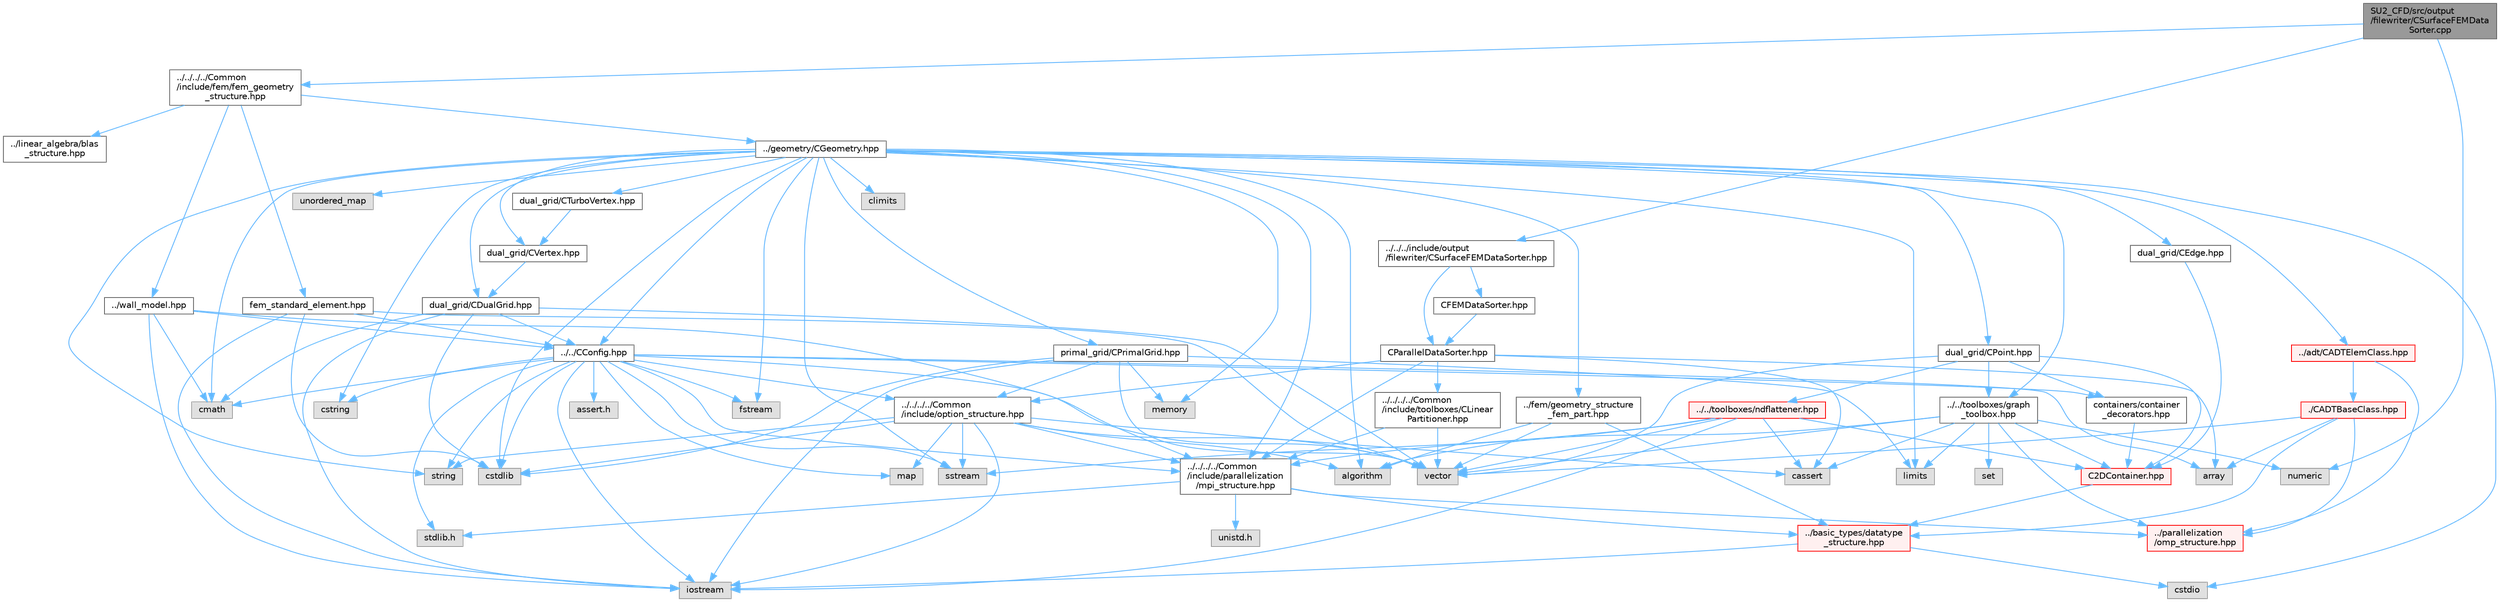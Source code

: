 digraph "SU2_CFD/src/output/filewriter/CSurfaceFEMDataSorter.cpp"
{
 // LATEX_PDF_SIZE
  bgcolor="transparent";
  edge [fontname=Helvetica,fontsize=10,labelfontname=Helvetica,labelfontsize=10];
  node [fontname=Helvetica,fontsize=10,shape=box,height=0.2,width=0.4];
  Node1 [id="Node000001",label="SU2_CFD/src/output\l/filewriter/CSurfaceFEMData\lSorter.cpp",height=0.2,width=0.4,color="gray40", fillcolor="grey60", style="filled", fontcolor="black",tooltip="Datasorter for FEM surfaces."];
  Node1 -> Node2 [id="edge1_Node000001_Node000002",color="steelblue1",style="solid",tooltip=" "];
  Node2 [id="Node000002",label="../../../include/output\l/filewriter/CSurfaceFEMDataSorter.hpp",height=0.2,width=0.4,color="grey40", fillcolor="white", style="filled",URL="$CSurfaceFEMDataSorter_8hpp.html",tooltip="Headers fo the surface FEM data sorter class."];
  Node2 -> Node3 [id="edge2_Node000002_Node000003",color="steelblue1",style="solid",tooltip=" "];
  Node3 [id="Node000003",label="CParallelDataSorter.hpp",height=0.2,width=0.4,color="grey40", fillcolor="white", style="filled",URL="$CParallelDataSorter_8hpp.html",tooltip="Headers fo the data sorter class."];
  Node3 -> Node4 [id="edge3_Node000003_Node000004",color="steelblue1",style="solid",tooltip=" "];
  Node4 [id="Node000004",label="../../../../Common\l/include/parallelization\l/mpi_structure.hpp",height=0.2,width=0.4,color="grey40", fillcolor="white", style="filled",URL="$mpi__structure_8hpp.html",tooltip="Headers of the mpi interface for generalized datatypes. The subroutines and functions are in the mpi_..."];
  Node4 -> Node5 [id="edge4_Node000004_Node000005",color="steelblue1",style="solid",tooltip=" "];
  Node5 [id="Node000005",label="stdlib.h",height=0.2,width=0.4,color="grey60", fillcolor="#E0E0E0", style="filled",tooltip=" "];
  Node4 -> Node6 [id="edge5_Node000004_Node000006",color="steelblue1",style="solid",tooltip=" "];
  Node6 [id="Node000006",label="../basic_types/datatype\l_structure.hpp",height=0.2,width=0.4,color="red", fillcolor="#FFF0F0", style="filled",URL="$datatype__structure_8hpp.html",tooltip="Headers for generalized datatypes, defines an interface for AD types."];
  Node6 -> Node7 [id="edge6_Node000006_Node000007",color="steelblue1",style="solid",tooltip=" "];
  Node7 [id="Node000007",label="iostream",height=0.2,width=0.4,color="grey60", fillcolor="#E0E0E0", style="filled",tooltip=" "];
  Node6 -> Node9 [id="edge7_Node000006_Node000009",color="steelblue1",style="solid",tooltip=" "];
  Node9 [id="Node000009",label="cstdio",height=0.2,width=0.4,color="grey60", fillcolor="#E0E0E0", style="filled",tooltip=" "];
  Node4 -> Node16 [id="edge8_Node000004_Node000016",color="steelblue1",style="solid",tooltip=" "];
  Node16 [id="Node000016",label="unistd.h",height=0.2,width=0.4,color="grey60", fillcolor="#E0E0E0", style="filled",tooltip=" "];
  Node4 -> Node13 [id="edge9_Node000004_Node000013",color="steelblue1",style="solid",tooltip=" "];
  Node13 [id="Node000013",label="../parallelization\l/omp_structure.hpp",height=0.2,width=0.4,color="red", fillcolor="#FFF0F0", style="filled",URL="$omp__structure_8hpp.html",tooltip="OpenMP interface header, provides compatibility functions if the code is built without OpenMP support..."];
  Node3 -> Node17 [id="edge10_Node000003_Node000017",color="steelblue1",style="solid",tooltip=" "];
  Node17 [id="Node000017",label="../../../../Common\l/include/option_structure.hpp",height=0.2,width=0.4,color="grey40", fillcolor="white", style="filled",URL="$option__structure_8hpp.html",tooltip="Defines classes for referencing options for easy input in CConfig."];
  Node17 -> Node4 [id="edge11_Node000017_Node000004",color="steelblue1",style="solid",tooltip=" "];
  Node17 -> Node7 [id="edge12_Node000017_Node000007",color="steelblue1",style="solid",tooltip=" "];
  Node17 -> Node18 [id="edge13_Node000017_Node000018",color="steelblue1",style="solid",tooltip=" "];
  Node18 [id="Node000018",label="sstream",height=0.2,width=0.4,color="grey60", fillcolor="#E0E0E0", style="filled",tooltip=" "];
  Node17 -> Node19 [id="edge14_Node000017_Node000019",color="steelblue1",style="solid",tooltip=" "];
  Node19 [id="Node000019",label="string",height=0.2,width=0.4,color="grey60", fillcolor="#E0E0E0", style="filled",tooltip=" "];
  Node17 -> Node20 [id="edge15_Node000017_Node000020",color="steelblue1",style="solid",tooltip=" "];
  Node20 [id="Node000020",label="vector",height=0.2,width=0.4,color="grey60", fillcolor="#E0E0E0", style="filled",tooltip=" "];
  Node17 -> Node21 [id="edge16_Node000017_Node000021",color="steelblue1",style="solid",tooltip=" "];
  Node21 [id="Node000021",label="map",height=0.2,width=0.4,color="grey60", fillcolor="#E0E0E0", style="filled",tooltip=" "];
  Node17 -> Node22 [id="edge17_Node000017_Node000022",color="steelblue1",style="solid",tooltip=" "];
  Node22 [id="Node000022",label="cstdlib",height=0.2,width=0.4,color="grey60", fillcolor="#E0E0E0", style="filled",tooltip=" "];
  Node17 -> Node23 [id="edge18_Node000017_Node000023",color="steelblue1",style="solid",tooltip=" "];
  Node23 [id="Node000023",label="algorithm",height=0.2,width=0.4,color="grey60", fillcolor="#E0E0E0", style="filled",tooltip=" "];
  Node17 -> Node24 [id="edge19_Node000017_Node000024",color="steelblue1",style="solid",tooltip=" "];
  Node24 [id="Node000024",label="cassert",height=0.2,width=0.4,color="grey60", fillcolor="#E0E0E0", style="filled",tooltip=" "];
  Node3 -> Node25 [id="edge20_Node000003_Node000025",color="steelblue1",style="solid",tooltip=" "];
  Node25 [id="Node000025",label="../../../../Common\l/include/toolboxes/CLinear\lPartitioner.hpp",height=0.2,width=0.4,color="grey40", fillcolor="white", style="filled",URL="$CLinearPartitioner_8hpp.html",tooltip="Header file for the class CLinearPartitioner. The implementations are in the CLinearPartitioner...."];
  Node25 -> Node4 [id="edge21_Node000025_Node000004",color="steelblue1",style="solid",tooltip=" "];
  Node25 -> Node20 [id="edge22_Node000025_Node000020",color="steelblue1",style="solid",tooltip=" "];
  Node3 -> Node26 [id="edge23_Node000003_Node000026",color="steelblue1",style="solid",tooltip=" "];
  Node26 [id="Node000026",label="array",height=0.2,width=0.4,color="grey60", fillcolor="#E0E0E0", style="filled",tooltip=" "];
  Node3 -> Node24 [id="edge24_Node000003_Node000024",color="steelblue1",style="solid",tooltip=" "];
  Node2 -> Node27 [id="edge25_Node000002_Node000027",color="steelblue1",style="solid",tooltip=" "];
  Node27 [id="Node000027",label="CFEMDataSorter.hpp",height=0.2,width=0.4,color="grey40", fillcolor="white", style="filled",URL="$CFEMDataSorter_8hpp.html",tooltip="Headers fo the FEM data sorter class."];
  Node27 -> Node3 [id="edge26_Node000027_Node000003",color="steelblue1",style="solid",tooltip=" "];
  Node1 -> Node28 [id="edge27_Node000001_Node000028",color="steelblue1",style="solid",tooltip=" "];
  Node28 [id="Node000028",label="../../../../Common\l/include/fem/fem_geometry\l_structure.hpp",height=0.2,width=0.4,color="grey40", fillcolor="white", style="filled",URL="$fem__geometry__structure_8hpp.html",tooltip="Headers of the main subroutines for creating the geometrical structure for the FEM solver...."];
  Node28 -> Node29 [id="edge28_Node000028_Node000029",color="steelblue1",style="solid",tooltip=" "];
  Node29 [id="Node000029",label="../geometry/CGeometry.hpp",height=0.2,width=0.4,color="grey40", fillcolor="white", style="filled",URL="$CGeometry_8hpp.html",tooltip="Headers of the main subroutines for creating the geometrical structure. The subroutines and functions..."];
  Node29 -> Node30 [id="edge29_Node000029_Node000030",color="steelblue1",style="solid",tooltip=" "];
  Node30 [id="Node000030",label="limits",height=0.2,width=0.4,color="grey60", fillcolor="#E0E0E0", style="filled",tooltip=" "];
  Node29 -> Node4 [id="edge30_Node000029_Node000004",color="steelblue1",style="solid",tooltip=" "];
  Node29 -> Node19 [id="edge31_Node000029_Node000019",color="steelblue1",style="solid",tooltip=" "];
  Node29 -> Node31 [id="edge32_Node000029_Node000031",color="steelblue1",style="solid",tooltip=" "];
  Node31 [id="Node000031",label="fstream",height=0.2,width=0.4,color="grey60", fillcolor="#E0E0E0", style="filled",tooltip=" "];
  Node29 -> Node18 [id="edge33_Node000029_Node000018",color="steelblue1",style="solid",tooltip=" "];
  Node29 -> Node32 [id="edge34_Node000029_Node000032",color="steelblue1",style="solid",tooltip=" "];
  Node32 [id="Node000032",label="cmath",height=0.2,width=0.4,color="grey60", fillcolor="#E0E0E0", style="filled",tooltip=" "];
  Node29 -> Node23 [id="edge35_Node000029_Node000023",color="steelblue1",style="solid",tooltip=" "];
  Node29 -> Node33 [id="edge36_Node000029_Node000033",color="steelblue1",style="solid",tooltip=" "];
  Node33 [id="Node000033",label="cstring",height=0.2,width=0.4,color="grey60", fillcolor="#E0E0E0", style="filled",tooltip=" "];
  Node29 -> Node9 [id="edge37_Node000029_Node000009",color="steelblue1",style="solid",tooltip=" "];
  Node29 -> Node22 [id="edge38_Node000029_Node000022",color="steelblue1",style="solid",tooltip=" "];
  Node29 -> Node34 [id="edge39_Node000029_Node000034",color="steelblue1",style="solid",tooltip=" "];
  Node34 [id="Node000034",label="climits",height=0.2,width=0.4,color="grey60", fillcolor="#E0E0E0", style="filled",tooltip=" "];
  Node29 -> Node35 [id="edge40_Node000029_Node000035",color="steelblue1",style="solid",tooltip=" "];
  Node35 [id="Node000035",label="memory",height=0.2,width=0.4,color="grey60", fillcolor="#E0E0E0", style="filled",tooltip=" "];
  Node29 -> Node36 [id="edge41_Node000029_Node000036",color="steelblue1",style="solid",tooltip=" "];
  Node36 [id="Node000036",label="unordered_map",height=0.2,width=0.4,color="grey60", fillcolor="#E0E0E0", style="filled",tooltip=" "];
  Node29 -> Node37 [id="edge42_Node000029_Node000037",color="steelblue1",style="solid",tooltip=" "];
  Node37 [id="Node000037",label="primal_grid/CPrimalGrid.hpp",height=0.2,width=0.4,color="grey40", fillcolor="white", style="filled",URL="$CPrimalGrid_8hpp.html",tooltip="Headers of the main subroutines for storing the primal grid structure. The subroutines and functions ..."];
  Node37 -> Node7 [id="edge43_Node000037_Node000007",color="steelblue1",style="solid",tooltip=" "];
  Node37 -> Node20 [id="edge44_Node000037_Node000020",color="steelblue1",style="solid",tooltip=" "];
  Node37 -> Node30 [id="edge45_Node000037_Node000030",color="steelblue1",style="solid",tooltip=" "];
  Node37 -> Node22 [id="edge46_Node000037_Node000022",color="steelblue1",style="solid",tooltip=" "];
  Node37 -> Node35 [id="edge47_Node000037_Node000035",color="steelblue1",style="solid",tooltip=" "];
  Node37 -> Node17 [id="edge48_Node000037_Node000017",color="steelblue1",style="solid",tooltip=" "];
  Node29 -> Node38 [id="edge49_Node000029_Node000038",color="steelblue1",style="solid",tooltip=" "];
  Node38 [id="Node000038",label="dual_grid/CDualGrid.hpp",height=0.2,width=0.4,color="grey40", fillcolor="white", style="filled",URL="$CDualGrid_8hpp.html",tooltip="Headers of the main subroutines for doing the complete dual grid structure. The subroutines and funct..."];
  Node38 -> Node32 [id="edge50_Node000038_Node000032",color="steelblue1",style="solid",tooltip=" "];
  Node38 -> Node7 [id="edge51_Node000038_Node000007",color="steelblue1",style="solid",tooltip=" "];
  Node38 -> Node22 [id="edge52_Node000038_Node000022",color="steelblue1",style="solid",tooltip=" "];
  Node38 -> Node20 [id="edge53_Node000038_Node000020",color="steelblue1",style="solid",tooltip=" "];
  Node38 -> Node39 [id="edge54_Node000038_Node000039",color="steelblue1",style="solid",tooltip=" "];
  Node39 [id="Node000039",label="../../CConfig.hpp",height=0.2,width=0.4,color="grey40", fillcolor="white", style="filled",URL="$CConfig_8hpp.html",tooltip="All the information about the definition of the physical problem. The subroutines and functions are i..."];
  Node39 -> Node4 [id="edge55_Node000039_Node000004",color="steelblue1",style="solid",tooltip=" "];
  Node39 -> Node7 [id="edge56_Node000039_Node000007",color="steelblue1",style="solid",tooltip=" "];
  Node39 -> Node22 [id="edge57_Node000039_Node000022",color="steelblue1",style="solid",tooltip=" "];
  Node39 -> Node31 [id="edge58_Node000039_Node000031",color="steelblue1",style="solid",tooltip=" "];
  Node39 -> Node18 [id="edge59_Node000039_Node000018",color="steelblue1",style="solid",tooltip=" "];
  Node39 -> Node19 [id="edge60_Node000039_Node000019",color="steelblue1",style="solid",tooltip=" "];
  Node39 -> Node33 [id="edge61_Node000039_Node000033",color="steelblue1",style="solid",tooltip=" "];
  Node39 -> Node20 [id="edge62_Node000039_Node000020",color="steelblue1",style="solid",tooltip=" "];
  Node39 -> Node26 [id="edge63_Node000039_Node000026",color="steelblue1",style="solid",tooltip=" "];
  Node39 -> Node5 [id="edge64_Node000039_Node000005",color="steelblue1",style="solid",tooltip=" "];
  Node39 -> Node32 [id="edge65_Node000039_Node000032",color="steelblue1",style="solid",tooltip=" "];
  Node39 -> Node21 [id="edge66_Node000039_Node000021",color="steelblue1",style="solid",tooltip=" "];
  Node39 -> Node40 [id="edge67_Node000039_Node000040",color="steelblue1",style="solid",tooltip=" "];
  Node40 [id="Node000040",label="assert.h",height=0.2,width=0.4,color="grey60", fillcolor="#E0E0E0", style="filled",tooltip=" "];
  Node39 -> Node17 [id="edge68_Node000039_Node000017",color="steelblue1",style="solid",tooltip=" "];
  Node39 -> Node41 [id="edge69_Node000039_Node000041",color="steelblue1",style="solid",tooltip=" "];
  Node41 [id="Node000041",label="containers/container\l_decorators.hpp",height=0.2,width=0.4,color="grey40", fillcolor="white", style="filled",URL="$container__decorators_8hpp.html",tooltip="Collection of small classes that decorate C2DContainer to augment its functionality,..."];
  Node41 -> Node42 [id="edge70_Node000041_Node000042",color="steelblue1",style="solid",tooltip=" "];
  Node42 [id="Node000042",label="C2DContainer.hpp",height=0.2,width=0.4,color="red", fillcolor="#FFF0F0", style="filled",URL="$C2DContainer_8hpp.html",tooltip="A templated vector/matrix object."];
  Node42 -> Node6 [id="edge71_Node000042_Node000006",color="steelblue1",style="solid",tooltip=" "];
  Node29 -> Node51 [id="edge72_Node000029_Node000051",color="steelblue1",style="solid",tooltip=" "];
  Node51 [id="Node000051",label="dual_grid/CPoint.hpp",height=0.2,width=0.4,color="grey40", fillcolor="white", style="filled",URL="$CPoint_8hpp.html",tooltip="Declaration of the point class that stores geometric and adjacency information for dual control volum..."];
  Node51 -> Node42 [id="edge73_Node000051_Node000042",color="steelblue1",style="solid",tooltip=" "];
  Node51 -> Node41 [id="edge74_Node000051_Node000041",color="steelblue1",style="solid",tooltip=" "];
  Node51 -> Node52 [id="edge75_Node000051_Node000052",color="steelblue1",style="solid",tooltip=" "];
  Node52 [id="Node000052",label="../../toolboxes/graph\l_toolbox.hpp",height=0.2,width=0.4,color="grey40", fillcolor="white", style="filled",URL="$graph__toolbox_8hpp.html",tooltip="Functions and classes to build/represent sparse graphs or sparse patterns."];
  Node52 -> Node42 [id="edge76_Node000052_Node000042",color="steelblue1",style="solid",tooltip=" "];
  Node52 -> Node13 [id="edge77_Node000052_Node000013",color="steelblue1",style="solid",tooltip=" "];
  Node52 -> Node53 [id="edge78_Node000052_Node000053",color="steelblue1",style="solid",tooltip=" "];
  Node53 [id="Node000053",label="set",height=0.2,width=0.4,color="grey60", fillcolor="#E0E0E0", style="filled",tooltip=" "];
  Node52 -> Node20 [id="edge79_Node000052_Node000020",color="steelblue1",style="solid",tooltip=" "];
  Node52 -> Node30 [id="edge80_Node000052_Node000030",color="steelblue1",style="solid",tooltip=" "];
  Node52 -> Node24 [id="edge81_Node000052_Node000024",color="steelblue1",style="solid",tooltip=" "];
  Node52 -> Node23 [id="edge82_Node000052_Node000023",color="steelblue1",style="solid",tooltip=" "];
  Node52 -> Node54 [id="edge83_Node000052_Node000054",color="steelblue1",style="solid",tooltip=" "];
  Node54 [id="Node000054",label="numeric",height=0.2,width=0.4,color="grey60", fillcolor="#E0E0E0", style="filled",tooltip=" "];
  Node51 -> Node20 [id="edge84_Node000051_Node000020",color="steelblue1",style="solid",tooltip=" "];
  Node51 -> Node55 [id="edge85_Node000051_Node000055",color="steelblue1",style="solid",tooltip=" "];
  Node55 [id="Node000055",label="../../toolboxes/ndflattener.hpp",height=0.2,width=0.4,color="red", fillcolor="#FFF0F0", style="filled",URL="$ndflattener_8hpp.html",tooltip="Flatten pointer-to-pointer-... arrays for MPI communication."];
  Node55 -> Node24 [id="edge86_Node000055_Node000024",color="steelblue1",style="solid",tooltip=" "];
  Node55 -> Node7 [id="edge87_Node000055_Node000007",color="steelblue1",style="solid",tooltip=" "];
  Node55 -> Node18 [id="edge88_Node000055_Node000018",color="steelblue1",style="solid",tooltip=" "];
  Node55 -> Node20 [id="edge89_Node000055_Node000020",color="steelblue1",style="solid",tooltip=" "];
  Node55 -> Node42 [id="edge90_Node000055_Node000042",color="steelblue1",style="solid",tooltip=" "];
  Node55 -> Node4 [id="edge91_Node000055_Node000004",color="steelblue1",style="solid",tooltip=" "];
  Node29 -> Node56 [id="edge92_Node000029_Node000056",color="steelblue1",style="solid",tooltip=" "];
  Node56 [id="Node000056",label="dual_grid/CEdge.hpp",height=0.2,width=0.4,color="grey40", fillcolor="white", style="filled",URL="$CEdge_8hpp.html",tooltip="Declaration of the edge class CEdge.cpp file."];
  Node56 -> Node42 [id="edge93_Node000056_Node000042",color="steelblue1",style="solid",tooltip=" "];
  Node29 -> Node57 [id="edge94_Node000029_Node000057",color="steelblue1",style="solid",tooltip=" "];
  Node57 [id="Node000057",label="dual_grid/CVertex.hpp",height=0.2,width=0.4,color="grey40", fillcolor="white", style="filled",URL="$CVertex_8hpp.html",tooltip="Headers of the main subroutines for doing the complete dual grid structure. The subroutines and funct..."];
  Node57 -> Node38 [id="edge95_Node000057_Node000038",color="steelblue1",style="solid",tooltip=" "];
  Node29 -> Node58 [id="edge96_Node000029_Node000058",color="steelblue1",style="solid",tooltip=" "];
  Node58 [id="Node000058",label="dual_grid/CTurboVertex.hpp",height=0.2,width=0.4,color="grey40", fillcolor="white", style="filled",URL="$CTurboVertex_8hpp.html",tooltip="Headers of the main subroutines for doing the complete dual grid structure. The subroutines and funct..."];
  Node58 -> Node57 [id="edge97_Node000058_Node000057",color="steelblue1",style="solid",tooltip=" "];
  Node29 -> Node39 [id="edge98_Node000029_Node000039",color="steelblue1",style="solid",tooltip=" "];
  Node29 -> Node59 [id="edge99_Node000029_Node000059",color="steelblue1",style="solid",tooltip=" "];
  Node59 [id="Node000059",label="../fem/geometry_structure\l_fem_part.hpp",height=0.2,width=0.4,color="grey40", fillcolor="white", style="filled",URL="$geometry__structure__fem__part_8hpp.html",tooltip="Helper classes for the Fluid FEM solver."];
  Node59 -> Node6 [id="edge100_Node000059_Node000006",color="steelblue1",style="solid",tooltip=" "];
  Node59 -> Node20 [id="edge101_Node000059_Node000020",color="steelblue1",style="solid",tooltip=" "];
  Node59 -> Node23 [id="edge102_Node000059_Node000023",color="steelblue1",style="solid",tooltip=" "];
  Node29 -> Node52 [id="edge103_Node000029_Node000052",color="steelblue1",style="solid",tooltip=" "];
  Node29 -> Node60 [id="edge104_Node000029_Node000060",color="steelblue1",style="solid",tooltip=" "];
  Node60 [id="Node000060",label="../adt/CADTElemClass.hpp",height=0.2,width=0.4,color="red", fillcolor="#FFF0F0", style="filled",URL="$CADTElemClass_8hpp.html",tooltip="Class for storing an ADT of (linear) elements in an arbitrary number of dimensions."];
  Node60 -> Node61 [id="edge105_Node000060_Node000061",color="steelblue1",style="solid",tooltip=" "];
  Node61 [id="Node000061",label="./CADTBaseClass.hpp",height=0.2,width=0.4,color="red", fillcolor="#FFF0F0", style="filled",URL="$CADTBaseClass_8hpp.html",tooltip="Base class for storing an ADT in an arbitrary number of dimensions."];
  Node61 -> Node20 [id="edge106_Node000061_Node000020",color="steelblue1",style="solid",tooltip=" "];
  Node61 -> Node26 [id="edge107_Node000061_Node000026",color="steelblue1",style="solid",tooltip=" "];
  Node61 -> Node6 [id="edge108_Node000061_Node000006",color="steelblue1",style="solid",tooltip=" "];
  Node61 -> Node13 [id="edge109_Node000061_Node000013",color="steelblue1",style="solid",tooltip=" "];
  Node60 -> Node13 [id="edge110_Node000060_Node000013",color="steelblue1",style="solid",tooltip=" "];
  Node28 -> Node64 [id="edge111_Node000028_Node000064",color="steelblue1",style="solid",tooltip=" "];
  Node64 [id="Node000064",label="fem_standard_element.hpp",height=0.2,width=0.4,color="grey40", fillcolor="white", style="filled",URL="$fem__standard__element_8hpp.html",tooltip="Headers of the main functions for the FEM standard elements. The functions are in the fem_standard_el..."];
  Node64 -> Node7 [id="edge112_Node000064_Node000007",color="steelblue1",style="solid",tooltip=" "];
  Node64 -> Node20 [id="edge113_Node000064_Node000020",color="steelblue1",style="solid",tooltip=" "];
  Node64 -> Node22 [id="edge114_Node000064_Node000022",color="steelblue1",style="solid",tooltip=" "];
  Node64 -> Node39 [id="edge115_Node000064_Node000039",color="steelblue1",style="solid",tooltip=" "];
  Node28 -> Node65 [id="edge116_Node000028_Node000065",color="steelblue1",style="solid",tooltip=" "];
  Node65 [id="Node000065",label="../wall_model.hpp",height=0.2,width=0.4,color="grey40", fillcolor="white", style="filled",URL="$wall__model_8hpp.html",tooltip="Headers for the wall model functions for large eddy simulations."];
  Node65 -> Node4 [id="edge117_Node000065_Node000004",color="steelblue1",style="solid",tooltip=" "];
  Node65 -> Node39 [id="edge118_Node000065_Node000039",color="steelblue1",style="solid",tooltip=" "];
  Node65 -> Node7 [id="edge119_Node000065_Node000007",color="steelblue1",style="solid",tooltip=" "];
  Node65 -> Node32 [id="edge120_Node000065_Node000032",color="steelblue1",style="solid",tooltip=" "];
  Node28 -> Node66 [id="edge121_Node000028_Node000066",color="steelblue1",style="solid",tooltip=" "];
  Node66 [id="Node000066",label="../linear_algebra/blas\l_structure.hpp",height=0.2,width=0.4,color="grey40", fillcolor="white", style="filled",URL="$blas__structure_8hpp.html",tooltip="Include files and headers of the functions for matrix and vector operations, which are typically foun..."];
  Node1 -> Node54 [id="edge122_Node000001_Node000054",color="steelblue1",style="solid",tooltip=" "];
}
